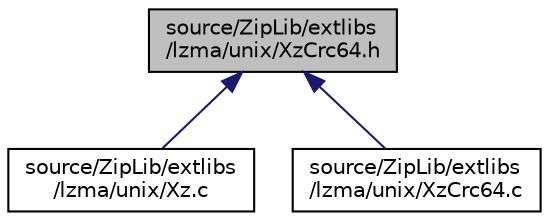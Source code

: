 digraph "source/ZipLib/extlibs/lzma/unix/XzCrc64.h"
{
 // LATEX_PDF_SIZE
  edge [fontname="Helvetica",fontsize="10",labelfontname="Helvetica",labelfontsize="10"];
  node [fontname="Helvetica",fontsize="10",shape=record];
  Node1 [label="source/ZipLib/extlibs\l/lzma/unix/XzCrc64.h",height=0.2,width=0.4,color="black", fillcolor="grey75", style="filled", fontcolor="black",tooltip=" "];
  Node1 -> Node2 [dir="back",color="midnightblue",fontsize="10",style="solid"];
  Node2 [label="source/ZipLib/extlibs\l/lzma/unix/Xz.c",height=0.2,width=0.4,color="black", fillcolor="white", style="filled",URL="$unix_2_xz_8c.html",tooltip=" "];
  Node1 -> Node3 [dir="back",color="midnightblue",fontsize="10",style="solid"];
  Node3 [label="source/ZipLib/extlibs\l/lzma/unix/XzCrc64.c",height=0.2,width=0.4,color="black", fillcolor="white", style="filled",URL="$unix_2_xz_crc64_8c.html",tooltip=" "];
}
